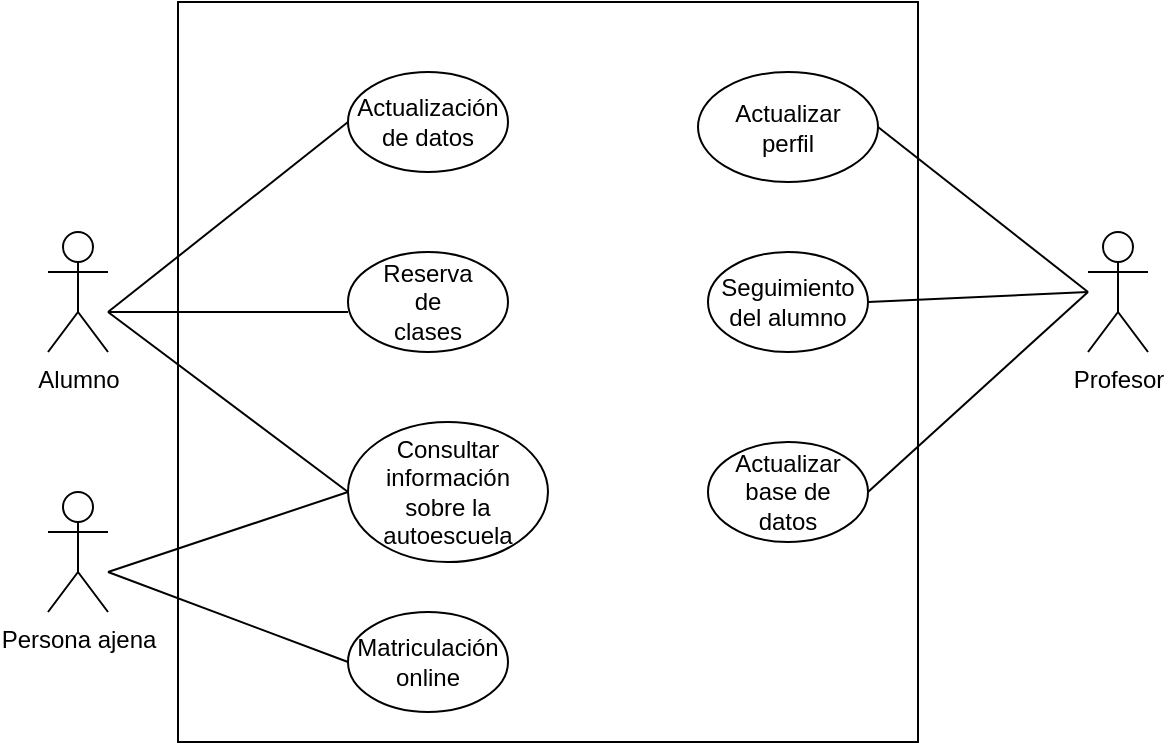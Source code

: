 <mxfile version="12.3.8" type="google" pages="1"><diagram id="YpRpcb3YlTMnN-gtDcd9" name="Page-1"><mxGraphModel dx="1303" dy="531" grid="1" gridSize="10" guides="1" tooltips="1" connect="1" arrows="1" fold="1" page="1" pageScale="1" pageWidth="827" pageHeight="1169" math="0" shadow="0"><root><mxCell id="0"/><mxCell id="1" parent="0"/><mxCell id="RoYGpXGNjdHPATtwOHCY-1" value="Alumno" style="shape=umlActor;verticalLabelPosition=bottom;labelBackgroundColor=#ffffff;verticalAlign=top;html=1;outlineConnect=0;" parent="1" vertex="1"><mxGeometry x="100" y="230" width="30" height="60" as="geometry"/></mxCell><mxCell id="RoYGpXGNjdHPATtwOHCY-2" value="Profesor" style="shape=umlActor;verticalLabelPosition=bottom;labelBackgroundColor=#ffffff;verticalAlign=top;html=1;outlineConnect=0;" parent="1" vertex="1"><mxGeometry x="620" y="230" width="30" height="60" as="geometry"/></mxCell><mxCell id="RoYGpXGNjdHPATtwOHCY-3" value="" style="whiteSpace=wrap;html=1;aspect=fixed;" parent="1" vertex="1"><mxGeometry x="165" y="115" width="370" height="370" as="geometry"/></mxCell><mxCell id="RoYGpXGNjdHPATtwOHCY-4" value="Persona ajena" style="shape=umlActor;verticalLabelPosition=bottom;labelBackgroundColor=#ffffff;verticalAlign=top;html=1;outlineConnect=0;" parent="1" vertex="1"><mxGeometry x="100" y="360" width="30" height="60" as="geometry"/></mxCell><mxCell id="RoYGpXGNjdHPATtwOHCY-13" value="" style="ellipse;whiteSpace=wrap;html=1;" parent="1" vertex="1"><mxGeometry x="250" y="150" width="80" height="50" as="geometry"/></mxCell><mxCell id="RoYGpXGNjdHPATtwOHCY-14" value="" style="ellipse;whiteSpace=wrap;html=1;" parent="1" vertex="1"><mxGeometry x="250" y="420" width="80" height="50" as="geometry"/></mxCell><mxCell id="RoYGpXGNjdHPATtwOHCY-15" value="" style="ellipse;whiteSpace=wrap;html=1;" parent="1" vertex="1"><mxGeometry x="430" y="240" width="80" height="50" as="geometry"/></mxCell><mxCell id="RoYGpXGNjdHPATtwOHCY-17" value="" style="ellipse;whiteSpace=wrap;html=1;" parent="1" vertex="1"><mxGeometry x="430" y="335" width="80" height="50" as="geometry"/></mxCell><mxCell id="RoYGpXGNjdHPATtwOHCY-18" value="" style="ellipse;whiteSpace=wrap;html=1;" parent="1" vertex="1"><mxGeometry x="250" y="325" width="100" height="70" as="geometry"/></mxCell><mxCell id="RoYGpXGNjdHPATtwOHCY-19" value="" style="ellipse;whiteSpace=wrap;html=1;" parent="1" vertex="1"><mxGeometry x="250" y="240" width="80" height="50" as="geometry"/></mxCell><mxCell id="RoYGpXGNjdHPATtwOHCY-23" value="Actualización de datos" style="text;html=1;strokeColor=none;fillColor=none;align=center;verticalAlign=middle;whiteSpace=wrap;rounded=0;" parent="1" vertex="1"><mxGeometry x="270" y="165" width="40" height="20" as="geometry"/></mxCell><mxCell id="RoYGpXGNjdHPATtwOHCY-24" value="Reserva de clases" style="text;html=1;strokeColor=none;fillColor=none;align=center;verticalAlign=middle;whiteSpace=wrap;rounded=0;" parent="1" vertex="1"><mxGeometry x="270" y="255" width="40" height="20" as="geometry"/></mxCell><mxCell id="RoYGpXGNjdHPATtwOHCY-25" value="" style="endArrow=none;html=1;" parent="1" edge="1"><mxGeometry width="50" height="50" relative="1" as="geometry"><mxPoint x="130" y="270" as="sourcePoint"/><mxPoint x="250" y="270" as="targetPoint"/></mxGeometry></mxCell><mxCell id="RoYGpXGNjdHPATtwOHCY-26" value="Actualizar base de datos" style="text;html=1;strokeColor=none;fillColor=none;align=center;verticalAlign=middle;whiteSpace=wrap;rounded=0;" parent="1" vertex="1"><mxGeometry x="450" y="350" width="40" height="20" as="geometry"/></mxCell><mxCell id="RoYGpXGNjdHPATtwOHCY-27" value="Seguimiento del alumno" style="text;html=1;strokeColor=none;fillColor=none;align=center;verticalAlign=middle;whiteSpace=wrap;rounded=0;" parent="1" vertex="1"><mxGeometry x="450" y="255" width="40" height="20" as="geometry"/></mxCell><mxCell id="RoYGpXGNjdHPATtwOHCY-28" value="Matriculación online" style="text;html=1;strokeColor=none;fillColor=none;align=center;verticalAlign=middle;whiteSpace=wrap;rounded=0;" parent="1" vertex="1"><mxGeometry x="270" y="435" width="40" height="20" as="geometry"/></mxCell><mxCell id="RoYGpXGNjdHPATtwOHCY-29" value="" style="endArrow=none;html=1;" parent="1" edge="1"><mxGeometry width="50" height="50" relative="1" as="geometry"><mxPoint x="130" y="400" as="sourcePoint"/><mxPoint x="250" y="360" as="targetPoint"/></mxGeometry></mxCell><mxCell id="RoYGpXGNjdHPATtwOHCY-30" value="" style="endArrow=none;html=1;" parent="1" edge="1"><mxGeometry width="50" height="50" relative="1" as="geometry"><mxPoint x="130" y="270" as="sourcePoint"/><mxPoint x="250" y="360" as="targetPoint"/></mxGeometry></mxCell><mxCell id="RoYGpXGNjdHPATtwOHCY-31" value="Consultar información sobre la autoescuela" style="text;html=1;strokeColor=none;fillColor=none;align=center;verticalAlign=middle;whiteSpace=wrap;rounded=0;" parent="1" vertex="1"><mxGeometry x="280" y="350" width="40" height="20" as="geometry"/></mxCell><mxCell id="RoYGpXGNjdHPATtwOHCY-33" value="" style="endArrow=none;html=1;entryX=0;entryY=0.5;entryDx=0;entryDy=0;" parent="1" target="RoYGpXGNjdHPATtwOHCY-13" edge="1"><mxGeometry width="50" height="50" relative="1" as="geometry"><mxPoint x="130" y="270" as="sourcePoint"/><mxPoint x="130" y="460" as="targetPoint"/></mxGeometry></mxCell><mxCell id="RoYGpXGNjdHPATtwOHCY-36" value="" style="endArrow=none;html=1;exitX=1;exitY=0.5;exitDx=0;exitDy=0;" parent="1" source="RoYGpXGNjdHPATtwOHCY-15" edge="1"><mxGeometry width="50" height="50" relative="1" as="geometry"><mxPoint x="80" y="580" as="sourcePoint"/><mxPoint x="620" y="260" as="targetPoint"/></mxGeometry></mxCell><mxCell id="RoYGpXGNjdHPATtwOHCY-37" value="" style="endArrow=none;html=1;exitX=1;exitY=0.5;exitDx=0;exitDy=0;" parent="1" source="RoYGpXGNjdHPATtwOHCY-17" edge="1"><mxGeometry width="50" height="50" relative="1" as="geometry"><mxPoint x="80" y="580" as="sourcePoint"/><mxPoint x="620" y="260" as="targetPoint"/></mxGeometry></mxCell><mxCell id="t5ifpaCJZysH0V0u69iE-4" value="" style="endArrow=none;html=1;" edge="1" parent="1"><mxGeometry width="50" height="50" relative="1" as="geometry"><mxPoint x="130" y="400" as="sourcePoint"/><mxPoint x="250" y="445" as="targetPoint"/></mxGeometry></mxCell><mxCell id="t5ifpaCJZysH0V0u69iE-5" value="" style="ellipse;whiteSpace=wrap;html=1;" vertex="1" parent="1"><mxGeometry x="425" y="150" width="90" height="55" as="geometry"/></mxCell><mxCell id="t5ifpaCJZysH0V0u69iE-6" value="Actualizar perfil" style="text;html=1;strokeColor=none;fillColor=none;align=center;verticalAlign=middle;whiteSpace=wrap;rounded=0;" vertex="1" parent="1"><mxGeometry x="450" y="167.5" width="40" height="20" as="geometry"/></mxCell><mxCell id="t5ifpaCJZysH0V0u69iE-7" value="" style="endArrow=none;html=1;exitX=1;exitY=0.5;exitDx=0;exitDy=0;" edge="1" parent="1" source="t5ifpaCJZysH0V0u69iE-5"><mxGeometry width="50" height="50" relative="1" as="geometry"><mxPoint x="80" y="560" as="sourcePoint"/><mxPoint x="620" y="260" as="targetPoint"/></mxGeometry></mxCell></root></mxGraphModel></diagram></mxfile>